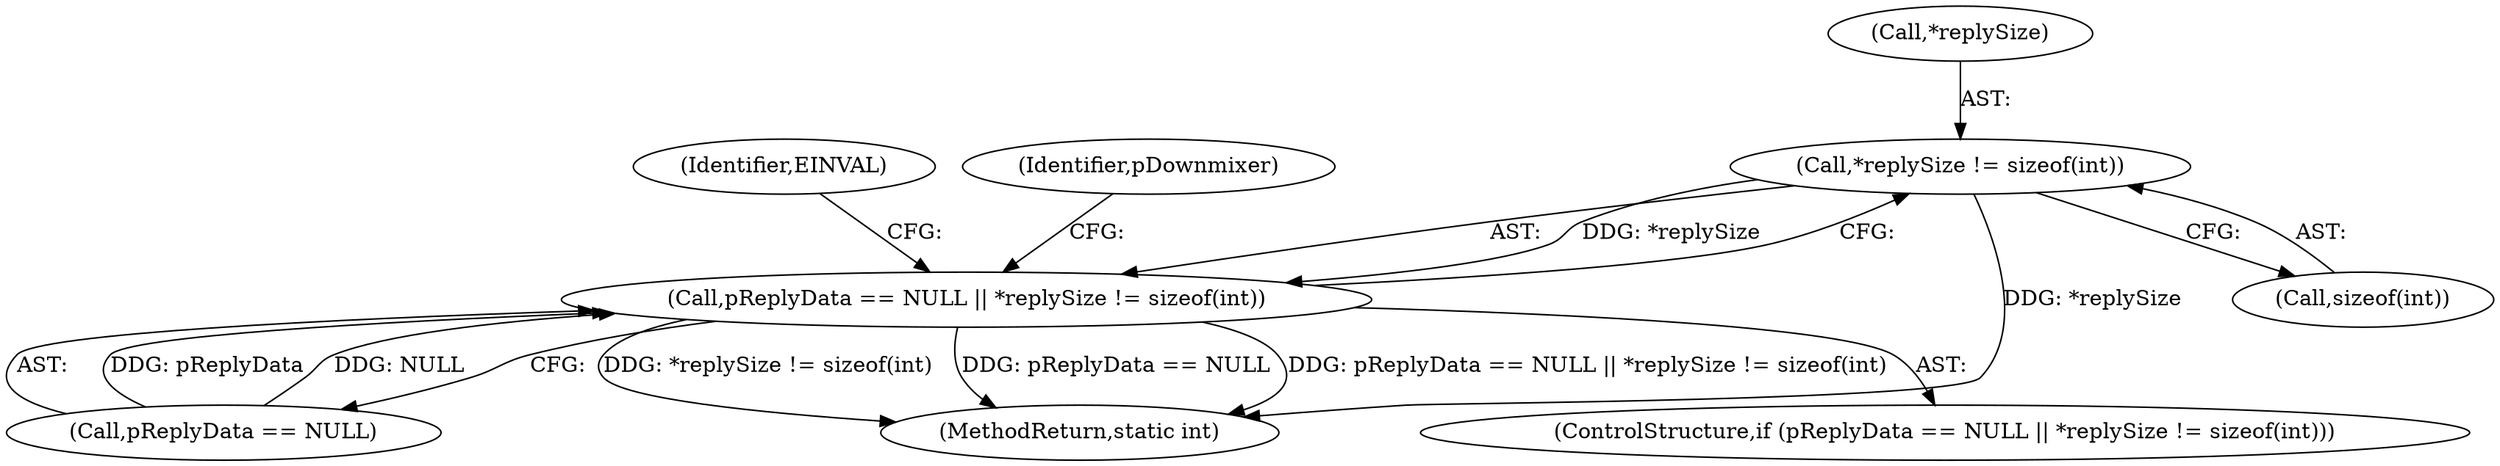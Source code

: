 digraph "0_Android_aeea52da00d210587fb3ed895de3d5f2e0264c88_0@API" {
"1000418" [label="(Call,*replySize != sizeof(int))"];
"1000414" [label="(Call,pReplyData == NULL || *replySize != sizeof(int))"];
"1000548" [label="(MethodReturn,static int)"];
"1000426" [label="(Identifier,EINVAL)"];
"1000421" [label="(Call,sizeof(int))"];
"1000415" [label="(Call,pReplyData == NULL)"];
"1000419" [label="(Call,*replySize)"];
"1000413" [label="(ControlStructure,if (pReplyData == NULL || *replySize != sizeof(int)))"];
"1000414" [label="(Call,pReplyData == NULL || *replySize != sizeof(int))"];
"1000430" [label="(Identifier,pDownmixer)"];
"1000418" [label="(Call,*replySize != sizeof(int))"];
"1000418" -> "1000414"  [label="AST: "];
"1000418" -> "1000421"  [label="CFG: "];
"1000419" -> "1000418"  [label="AST: "];
"1000421" -> "1000418"  [label="AST: "];
"1000414" -> "1000418"  [label="CFG: "];
"1000418" -> "1000548"  [label="DDG: *replySize"];
"1000418" -> "1000414"  [label="DDG: *replySize"];
"1000414" -> "1000413"  [label="AST: "];
"1000414" -> "1000415"  [label="CFG: "];
"1000415" -> "1000414"  [label="AST: "];
"1000426" -> "1000414"  [label="CFG: "];
"1000430" -> "1000414"  [label="CFG: "];
"1000414" -> "1000548"  [label="DDG: pReplyData == NULL || *replySize != sizeof(int)"];
"1000414" -> "1000548"  [label="DDG: *replySize != sizeof(int)"];
"1000414" -> "1000548"  [label="DDG: pReplyData == NULL"];
"1000415" -> "1000414"  [label="DDG: pReplyData"];
"1000415" -> "1000414"  [label="DDG: NULL"];
}
